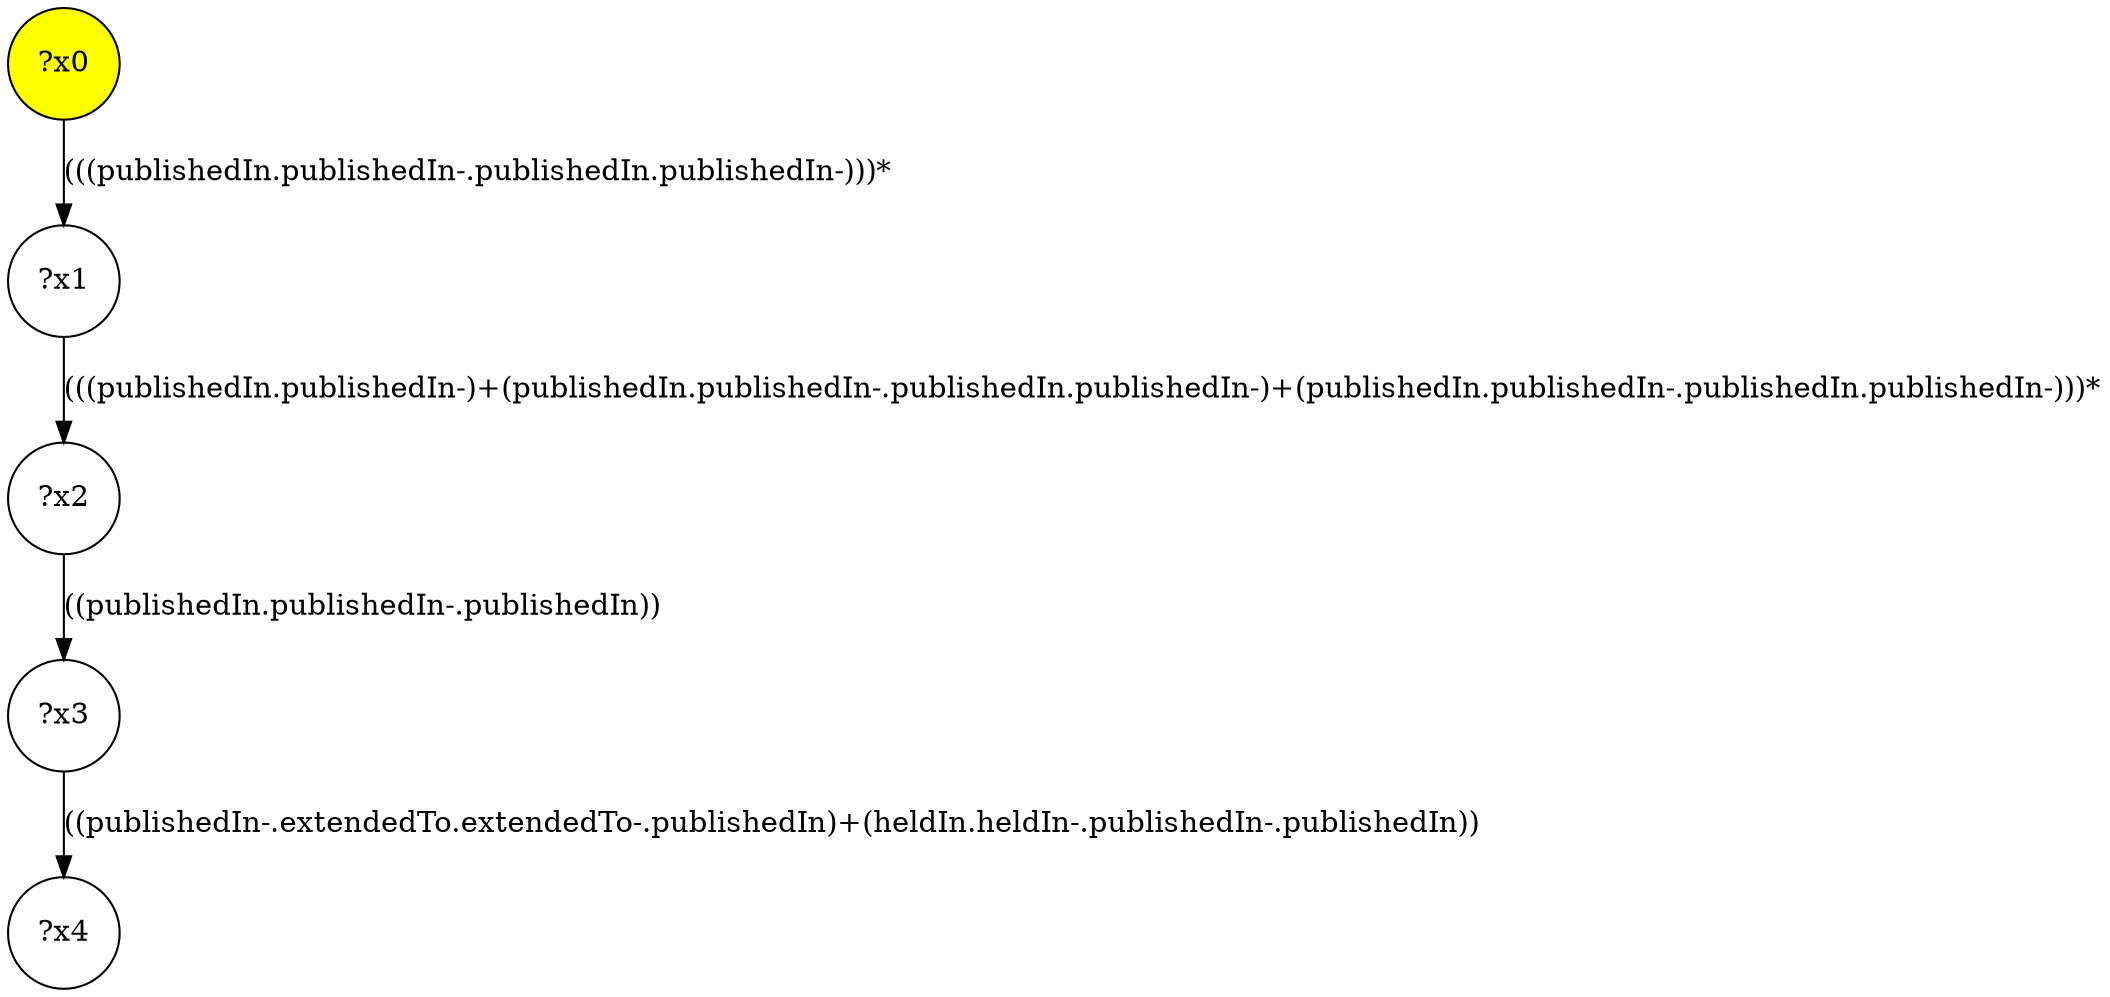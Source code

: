 digraph g {
	x0 [fillcolor="yellow", style="filled," shape=circle, label="?x0"];
	x1 [shape=circle, label="?x1"];
	x0 -> x1 [label="(((publishedIn.publishedIn-.publishedIn.publishedIn-)))*"];
	x2 [shape=circle, label="?x2"];
	x1 -> x2 [label="(((publishedIn.publishedIn-)+(publishedIn.publishedIn-.publishedIn.publishedIn-)+(publishedIn.publishedIn-.publishedIn.publishedIn-)))*"];
	x3 [shape=circle, label="?x3"];
	x2 -> x3 [label="((publishedIn.publishedIn-.publishedIn))"];
	x4 [shape=circle, label="?x4"];
	x3 -> x4 [label="((publishedIn-.extendedTo.extendedTo-.publishedIn)+(heldIn.heldIn-.publishedIn-.publishedIn))"];
}
